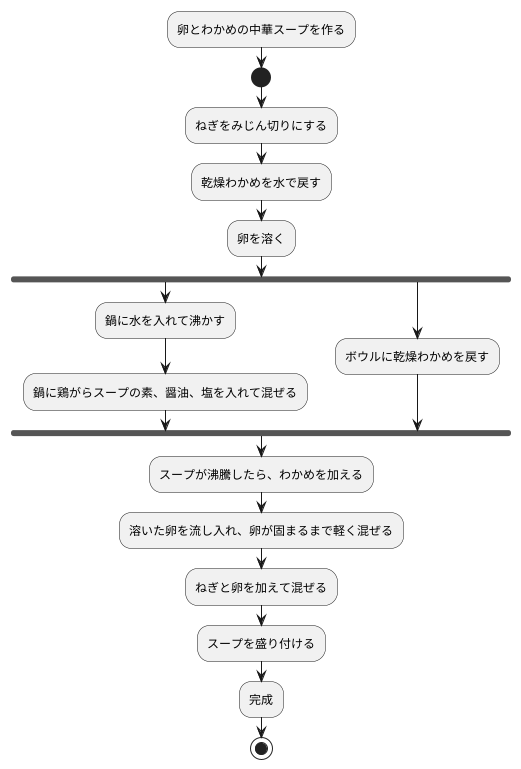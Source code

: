 @startuml スープを作る
|ユーザー|
:卵とわかめの中華スープを作る;
start


:ねぎをみじん切りにする;
:乾燥わかめを水で戻す;
:卵を溶く;

fork
  :鍋に水を入れて沸かす;
  :鍋に鶏がらスープの素、醤油、塩を入れて混ぜる;
fork again
  :ボウルに乾燥わかめを戻す;
end fork

:スープが沸騰したら、わかめを加える;
:溶いた卵を流し入れ、卵が固まるまで軽く混ぜる;
:ねぎと卵を加えて混ぜる;


:スープを盛り付ける;

:完成;
stop
@enduml
